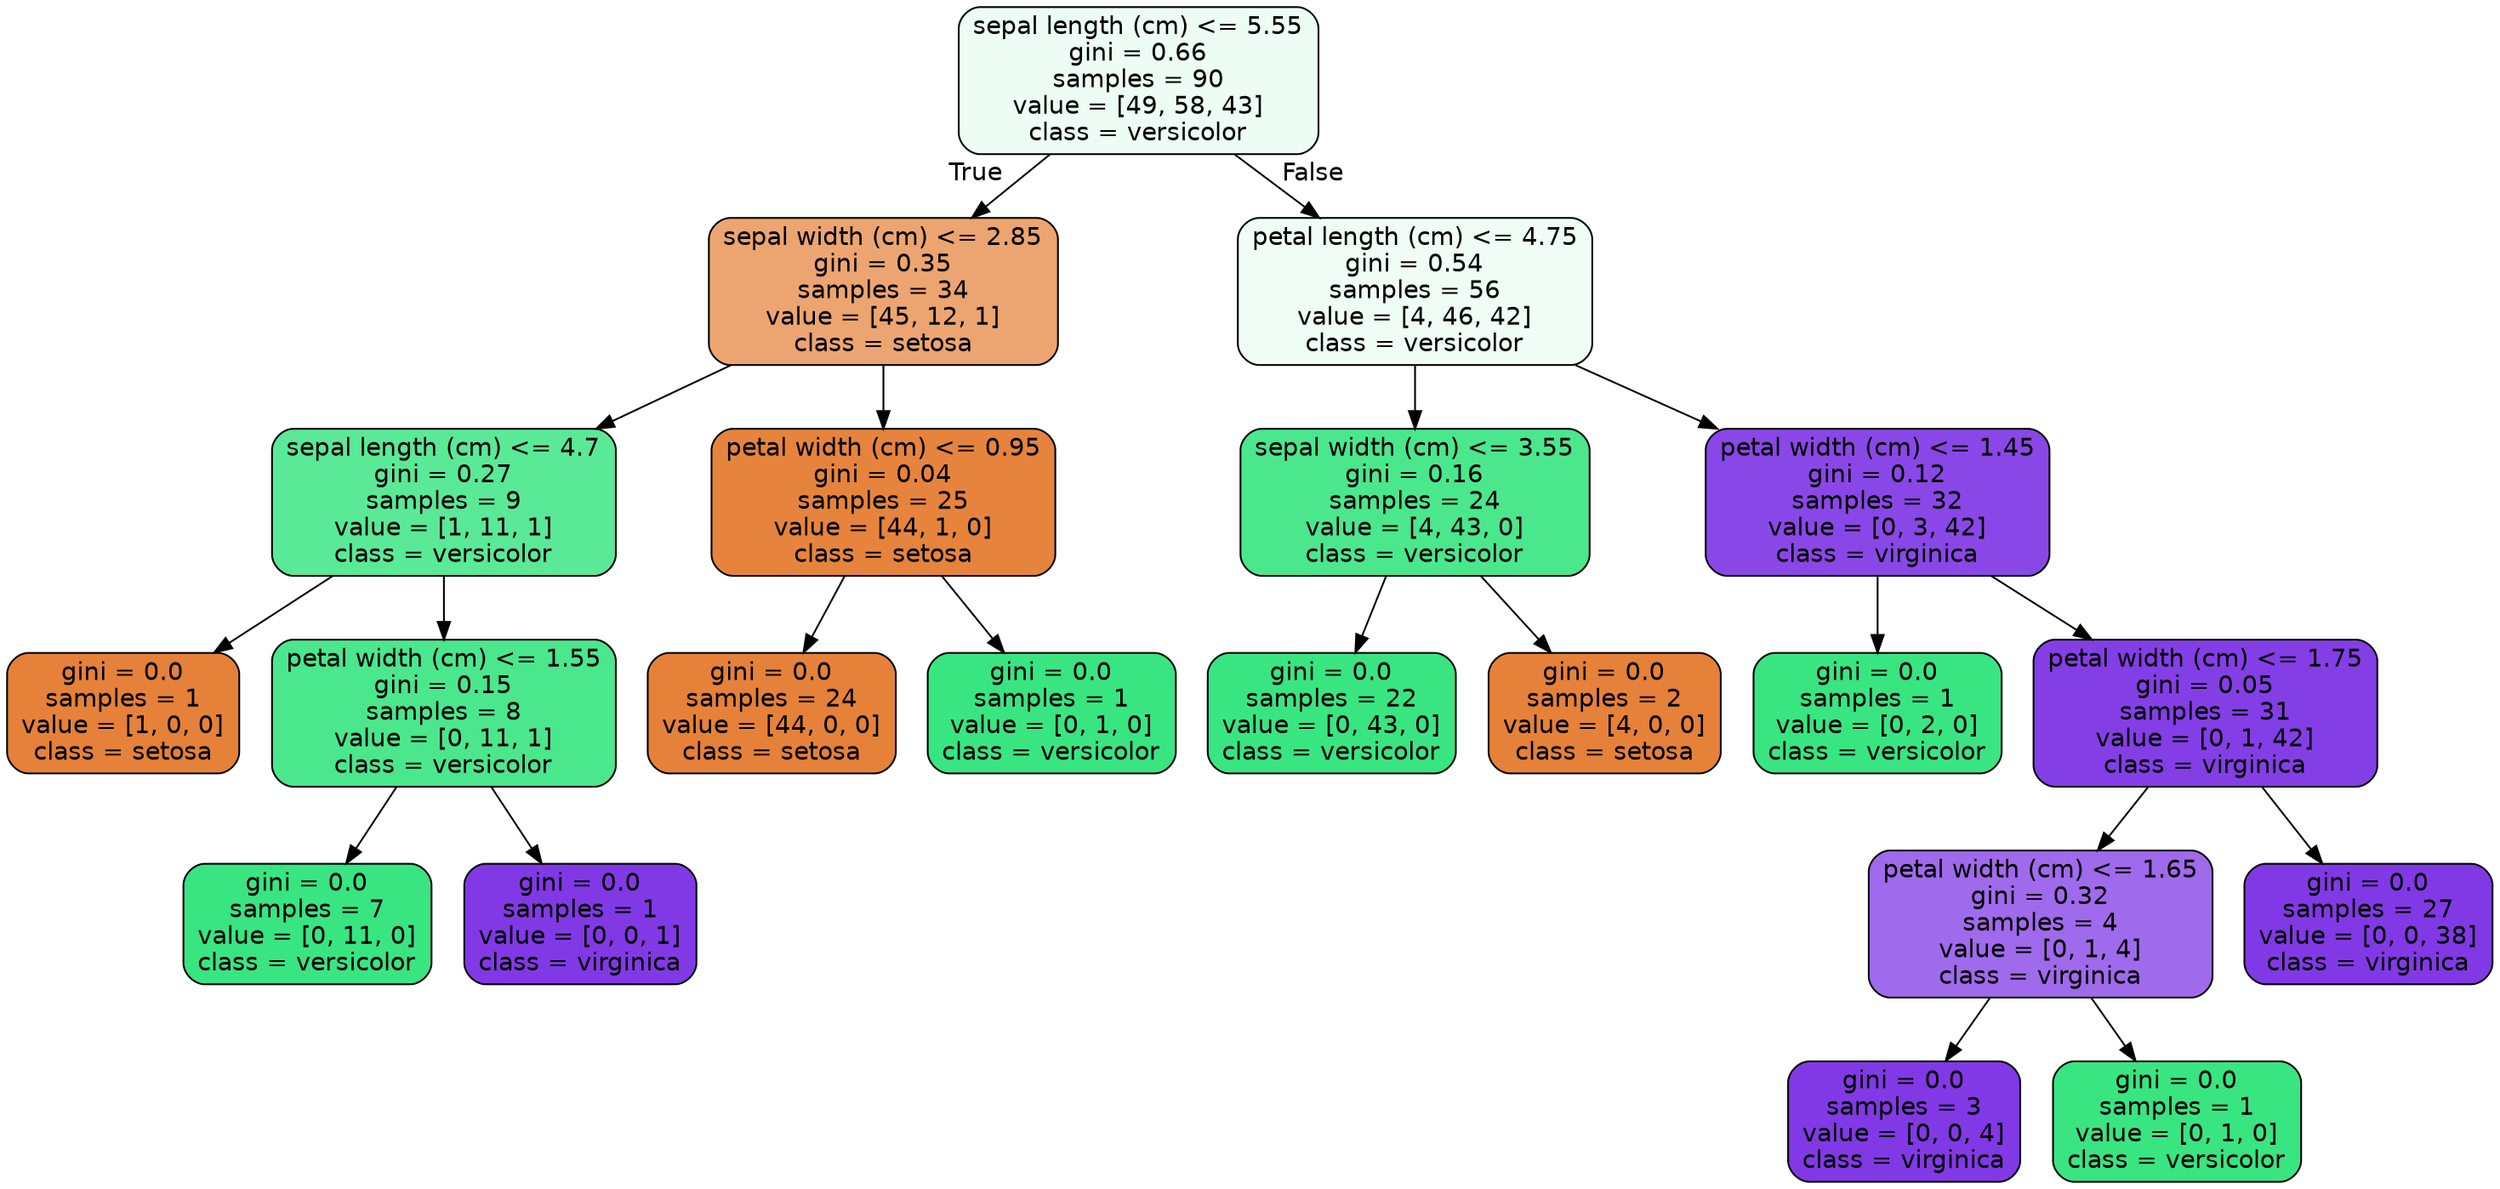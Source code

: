 digraph Tree {
node [shape=box, style="filled, rounded", color="black", fontname="helvetica"] ;
edge [fontname="helvetica"] ;
0 [label="sepal length (cm) <= 5.55\ngini = 0.66\nsamples = 90\nvalue = [49, 58, 43]\nclass = versicolor", fillcolor="#edfdf4"] ;
1 [label="sepal width (cm) <= 2.85\ngini = 0.35\nsamples = 34\nvalue = [45, 12, 1]\nclass = setosa", fillcolor="#eca571"] ;
0 -> 1 [labeldistance=2.5, labelangle=45, headlabel="True"] ;
2 [label="sepal length (cm) <= 4.7\ngini = 0.27\nsamples = 9\nvalue = [1, 11, 1]\nclass = versicolor", fillcolor="#5ae996"] ;
1 -> 2 ;
3 [label="gini = 0.0\nsamples = 1\nvalue = [1, 0, 0]\nclass = setosa", fillcolor="#e58139"] ;
2 -> 3 ;
4 [label="petal width (cm) <= 1.55\ngini = 0.15\nsamples = 8\nvalue = [0, 11, 1]\nclass = versicolor", fillcolor="#4be78c"] ;
2 -> 4 ;
5 [label="gini = 0.0\nsamples = 7\nvalue = [0, 11, 0]\nclass = versicolor", fillcolor="#39e581"] ;
4 -> 5 ;
6 [label="gini = 0.0\nsamples = 1\nvalue = [0, 0, 1]\nclass = virginica", fillcolor="#8139e5"] ;
4 -> 6 ;
7 [label="petal width (cm) <= 0.95\ngini = 0.04\nsamples = 25\nvalue = [44, 1, 0]\nclass = setosa", fillcolor="#e6843d"] ;
1 -> 7 ;
8 [label="gini = 0.0\nsamples = 24\nvalue = [44, 0, 0]\nclass = setosa", fillcolor="#e58139"] ;
7 -> 8 ;
9 [label="gini = 0.0\nsamples = 1\nvalue = [0, 1, 0]\nclass = versicolor", fillcolor="#39e581"] ;
7 -> 9 ;
10 [label="petal length (cm) <= 4.75\ngini = 0.54\nsamples = 56\nvalue = [4, 46, 42]\nclass = versicolor", fillcolor="#effdf5"] ;
0 -> 10 [labeldistance=2.5, labelangle=-45, headlabel="False"] ;
11 [label="sepal width (cm) <= 3.55\ngini = 0.16\nsamples = 24\nvalue = [4, 43, 0]\nclass = versicolor", fillcolor="#4be78d"] ;
10 -> 11 ;
12 [label="gini = 0.0\nsamples = 22\nvalue = [0, 43, 0]\nclass = versicolor", fillcolor="#39e581"] ;
11 -> 12 ;
13 [label="gini = 0.0\nsamples = 2\nvalue = [4, 0, 0]\nclass = setosa", fillcolor="#e58139"] ;
11 -> 13 ;
14 [label="petal width (cm) <= 1.45\ngini = 0.12\nsamples = 32\nvalue = [0, 3, 42]\nclass = virginica", fillcolor="#8a47e7"] ;
10 -> 14 ;
15 [label="gini = 0.0\nsamples = 1\nvalue = [0, 2, 0]\nclass = versicolor", fillcolor="#39e581"] ;
14 -> 15 ;
16 [label="petal width (cm) <= 1.75\ngini = 0.05\nsamples = 31\nvalue = [0, 1, 42]\nclass = virginica", fillcolor="#843ee6"] ;
14 -> 16 ;
17 [label="petal width (cm) <= 1.65\ngini = 0.32\nsamples = 4\nvalue = [0, 1, 4]\nclass = virginica", fillcolor="#a06aec"] ;
16 -> 17 ;
18 [label="gini = 0.0\nsamples = 3\nvalue = [0, 0, 4]\nclass = virginica", fillcolor="#8139e5"] ;
17 -> 18 ;
19 [label="gini = 0.0\nsamples = 1\nvalue = [0, 1, 0]\nclass = versicolor", fillcolor="#39e581"] ;
17 -> 19 ;
20 [label="gini = 0.0\nsamples = 27\nvalue = [0, 0, 38]\nclass = virginica", fillcolor="#8139e5"] ;
16 -> 20 ;
}